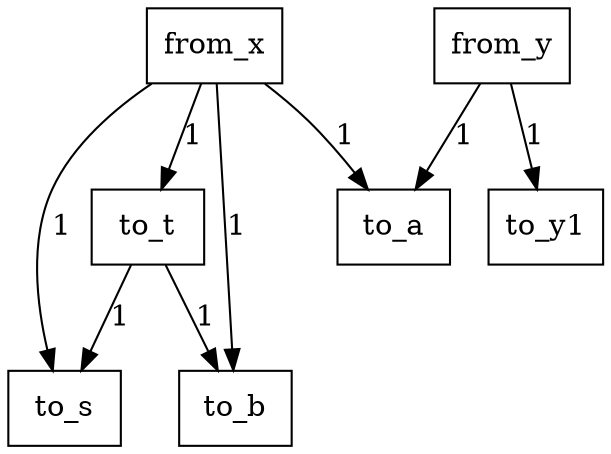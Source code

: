 digraph {
    graph [rankdir=TB
          ,bgcolor=transparent];
    node [shape=box
         ,fillcolor=white
         ,style=filled];
    0 [label=<from_x>];
    1 [label=<from_y>];
    2 [label=<to_a>];
    3 [label=<to_b>];
    4 [label=<to_s>];
    5 [label=<to_y1>];
    6 [label=<to_t>];
    0 -> 2 [label=1];
    0 -> 3 [label=1];
    0 -> 4 [label=1];
    0 -> 6 [label=1];
    1 -> 2 [label=1];
    1 -> 5 [label=1];
    6 -> 3 [label=1];
    6 -> 4 [label=1];
}